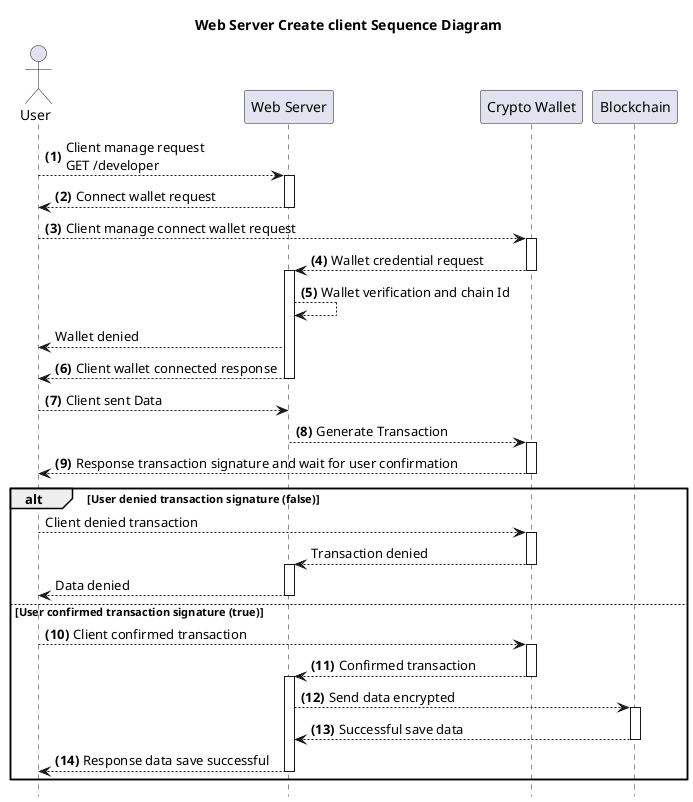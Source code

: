 @startuml Web Server Create client
title **Web Server Create client** Sequence Diagram
hide footbox
actor User
autonumber "<b>(0)"
"User" --> "Web Server" ++: Client manage request\nGET /developer
"Web Server" --> "User" --: Connect wallet request
"User" --> "Crypto Wallet" ++: Client manage connect wallet request
"Crypto Wallet" --> "Web Server" --++: Wallet credential request
"Web Server" --> "Web Server" : Wallet verification and chain Id
autonumber stop
"Web Server" --> "User" : Wallet denied
autonumber resume
"Web Server" --> "User" --: Client wallet connected response
"User" --> "Web Server" : Client sent Data
"Web Server" --> "Crypto Wallet" ++: Generate Transaction
"Crypto Wallet" --> "User" --: Response transaction signature and wait for user confirmation
alt User denied transaction signature (false)
    autonumber stop
    "User" --> "Crypto Wallet" ++: Client denied transaction
    "Crypto Wallet" --> "Web Server" --++: Transaction denied
    "Web Server" --> "User" --: Data denied
else User confirmed transaction signature (true)
    autonumber resume
    "User" --> "Crypto Wallet" ++: Client confirmed transaction
    "Crypto Wallet" --> "Web Server" --++: Confirmed transaction
    "Web Server" --> "Blockchain" ++: Send data encrypted
    "Blockchain" --> "Web Server" --: Successful save data
    "Web Server" --> "User" --: Response data save successful
end
@enduml